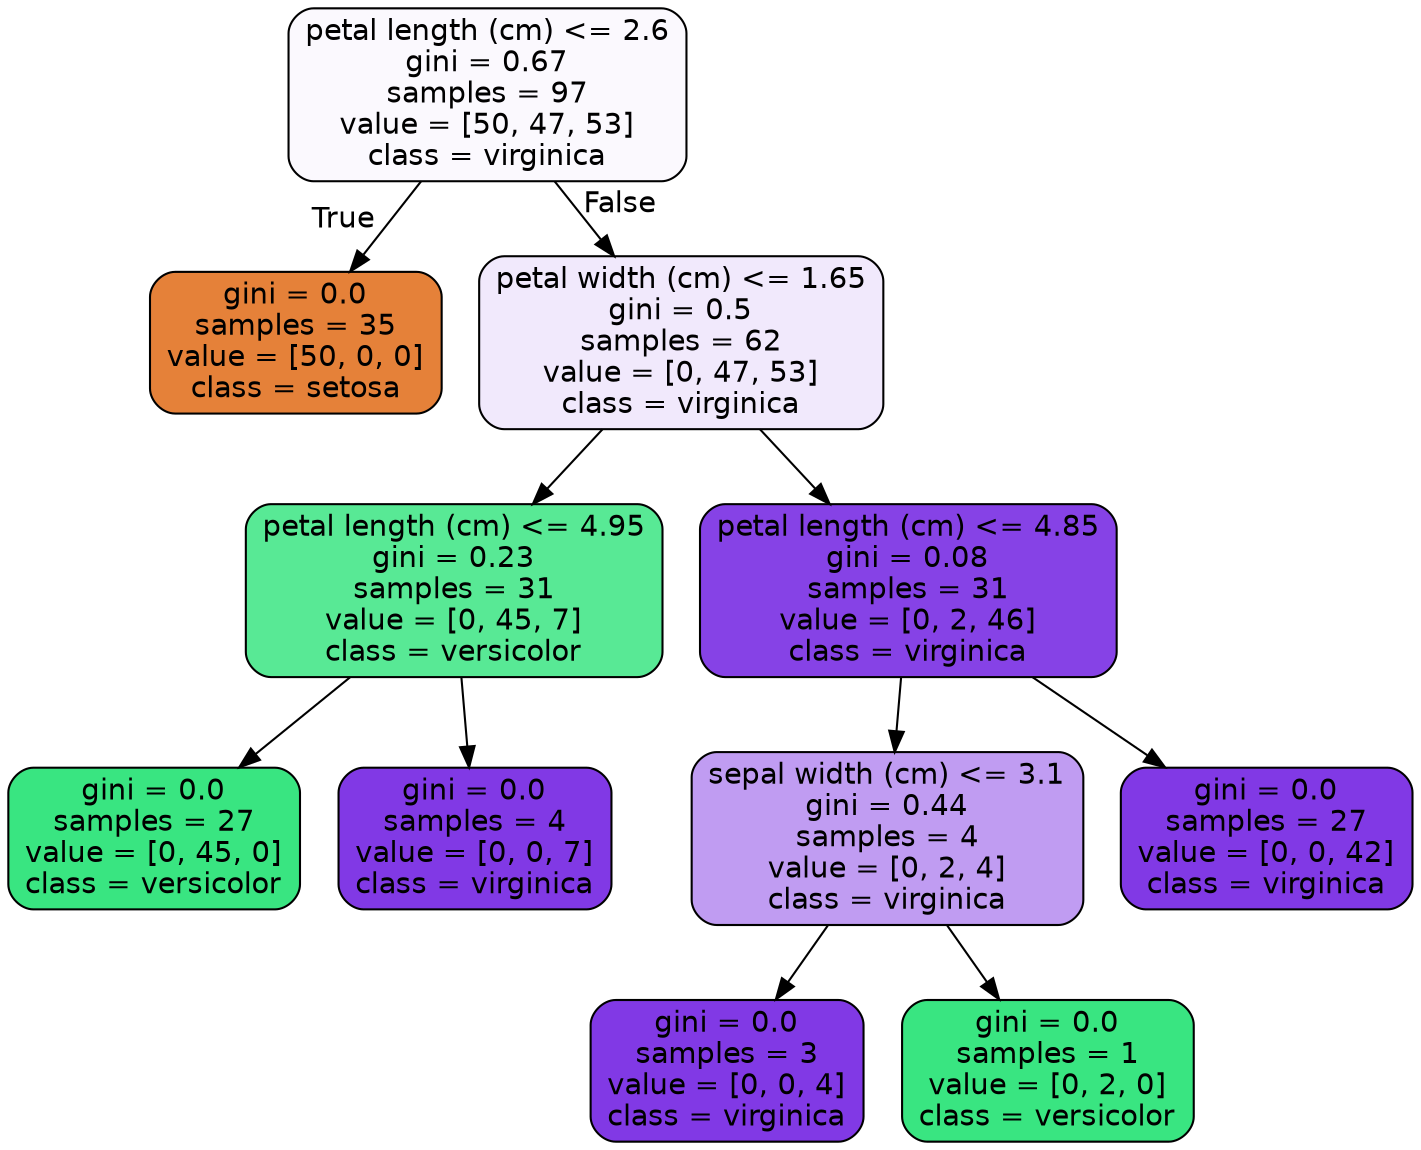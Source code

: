 digraph Tree {
node [shape=box, style="filled, rounded", color="black", fontname=helvetica] ;
edge [fontname=helvetica] ;
0 [label="petal length (cm) <= 2.6\ngini = 0.67\nsamples = 97\nvalue = [50, 47, 53]\nclass = virginica", fillcolor="#fbf9fe"] ;
1 [label="gini = 0.0\nsamples = 35\nvalue = [50, 0, 0]\nclass = setosa", fillcolor="#e58139"] ;
0 -> 1 [labeldistance=2.5, labelangle=45, headlabel="True"] ;
2 [label="petal width (cm) <= 1.65\ngini = 0.5\nsamples = 62\nvalue = [0, 47, 53]\nclass = virginica", fillcolor="#f1e9fc"] ;
0 -> 2 [labeldistance=2.5, labelangle=-45, headlabel="False"] ;
3 [label="petal length (cm) <= 4.95\ngini = 0.23\nsamples = 31\nvalue = [0, 45, 7]\nclass = versicolor", fillcolor="#58e995"] ;
2 -> 3 ;
4 [label="gini = 0.0\nsamples = 27\nvalue = [0, 45, 0]\nclass = versicolor", fillcolor="#39e581"] ;
3 -> 4 ;
5 [label="gini = 0.0\nsamples = 4\nvalue = [0, 0, 7]\nclass = virginica", fillcolor="#8139e5"] ;
3 -> 5 ;
6 [label="petal length (cm) <= 4.85\ngini = 0.08\nsamples = 31\nvalue = [0, 2, 46]\nclass = virginica", fillcolor="#8642e6"] ;
2 -> 6 ;
7 [label="sepal width (cm) <= 3.1\ngini = 0.44\nsamples = 4\nvalue = [0, 2, 4]\nclass = virginica", fillcolor="#c09cf2"] ;
6 -> 7 ;
8 [label="gini = 0.0\nsamples = 3\nvalue = [0, 0, 4]\nclass = virginica", fillcolor="#8139e5"] ;
7 -> 8 ;
9 [label="gini = 0.0\nsamples = 1\nvalue = [0, 2, 0]\nclass = versicolor", fillcolor="#39e581"] ;
7 -> 9 ;
10 [label="gini = 0.0\nsamples = 27\nvalue = [0, 0, 42]\nclass = virginica", fillcolor="#8139e5"] ;
6 -> 10 ;
}